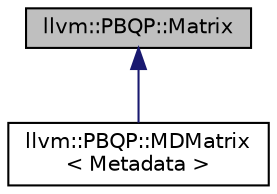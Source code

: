 digraph "llvm::PBQP::Matrix"
{
 // LATEX_PDF_SIZE
  bgcolor="transparent";
  edge [fontname="Helvetica",fontsize="10",labelfontname="Helvetica",labelfontsize="10"];
  node [fontname="Helvetica",fontsize="10",shape="box"];
  Node1 [label="llvm::PBQP::Matrix",height=0.2,width=0.4,color="black", fillcolor="grey75", style="filled", fontcolor="black",tooltip="PBQP Matrix class."];
  Node1 -> Node2 [dir="back",color="midnightblue",fontsize="10",style="solid",fontname="Helvetica"];
  Node2 [label="llvm::PBQP::MDMatrix\l\< Metadata \>",height=0.2,width=0.4,color="black",URL="$classllvm_1_1PBQP_1_1MDMatrix.html",tooltip=" "];
}

